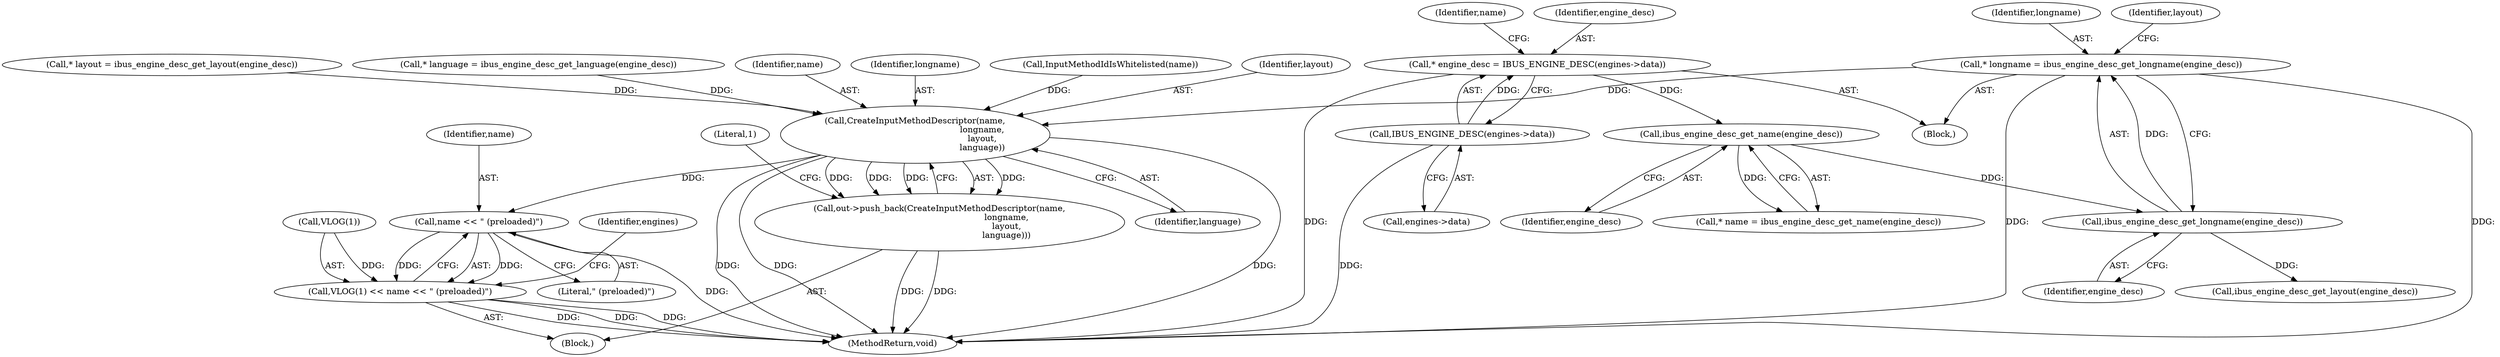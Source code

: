 digraph "0_Chrome_dc7b094a338c6c521f918f478e993f0f74bbea0d_41@pointer" {
"1000126" [label="(Call,* longname = ibus_engine_desc_get_longname(engine_desc))"];
"1000128" [label="(Call,ibus_engine_desc_get_longname(engine_desc))"];
"1000123" [label="(Call,ibus_engine_desc_get_name(engine_desc))"];
"1000114" [label="(Call,* engine_desc = IBUS_ENGINE_DESC(engines->data))"];
"1000116" [label="(Call,IBUS_ENGINE_DESC(engines->data))"];
"1000145" [label="(Call,CreateInputMethodDescriptor(name,\n                                                  longname,\n                                                  layout,\n                                                  language))"];
"1000144" [label="(Call,out->push_back(CreateInputMethodDescriptor(name,\n                                                  longname,\n                                                  layout,\n                                                  language)))"];
"1000153" [label="(Call,name << \" (preloaded)\")"];
"1000150" [label="(Call,VLOG(1) << name << \" (preloaded)\")"];
"1000124" [label="(Identifier,engine_desc)"];
"1000122" [label="(Identifier,name)"];
"1000112" [label="(Block,)"];
"1000117" [label="(Call,engines->data)"];
"1000150" [label="(Call,VLOG(1) << name << \" (preloaded)\")"];
"1000131" [label="(Call,* layout = ibus_engine_desc_get_layout(engine_desc))"];
"1000109" [label="(Identifier,engines)"];
"1000136" [label="(Call,* language = ibus_engine_desc_get_language(engine_desc))"];
"1000116" [label="(Call,IBUS_ENGINE_DESC(engines->data))"];
"1000155" [label="(Literal,\" (preloaded)\")"];
"1000146" [label="(Identifier,name)"];
"1000133" [label="(Call,ibus_engine_desc_get_layout(engine_desc))"];
"1000144" [label="(Call,out->push_back(CreateInputMethodDescriptor(name,\n                                                  longname,\n                                                  layout,\n                                                  language)))"];
"1000129" [label="(Identifier,engine_desc)"];
"1000115" [label="(Identifier,engine_desc)"];
"1000153" [label="(Call,name << \" (preloaded)\")"];
"1000127" [label="(Identifier,longname)"];
"1000156" [label="(MethodReturn,void)"];
"1000143" [label="(Block,)"];
"1000121" [label="(Call,* name = ibus_engine_desc_get_name(engine_desc))"];
"1000132" [label="(Identifier,layout)"];
"1000151" [label="(Call,VLOG(1))"];
"1000152" [label="(Literal,1)"];
"1000147" [label="(Identifier,longname)"];
"1000154" [label="(Identifier,name)"];
"1000141" [label="(Call,InputMethodIdIsWhitelisted(name))"];
"1000114" [label="(Call,* engine_desc = IBUS_ENGINE_DESC(engines->data))"];
"1000148" [label="(Identifier,layout)"];
"1000149" [label="(Identifier,language)"];
"1000123" [label="(Call,ibus_engine_desc_get_name(engine_desc))"];
"1000126" [label="(Call,* longname = ibus_engine_desc_get_longname(engine_desc))"];
"1000145" [label="(Call,CreateInputMethodDescriptor(name,\n                                                  longname,\n                                                  layout,\n                                                  language))"];
"1000128" [label="(Call,ibus_engine_desc_get_longname(engine_desc))"];
"1000126" -> "1000112"  [label="AST: "];
"1000126" -> "1000128"  [label="CFG: "];
"1000127" -> "1000126"  [label="AST: "];
"1000128" -> "1000126"  [label="AST: "];
"1000132" -> "1000126"  [label="CFG: "];
"1000126" -> "1000156"  [label="DDG: "];
"1000126" -> "1000156"  [label="DDG: "];
"1000128" -> "1000126"  [label="DDG: "];
"1000126" -> "1000145"  [label="DDG: "];
"1000128" -> "1000129"  [label="CFG: "];
"1000129" -> "1000128"  [label="AST: "];
"1000123" -> "1000128"  [label="DDG: "];
"1000128" -> "1000133"  [label="DDG: "];
"1000123" -> "1000121"  [label="AST: "];
"1000123" -> "1000124"  [label="CFG: "];
"1000124" -> "1000123"  [label="AST: "];
"1000121" -> "1000123"  [label="CFG: "];
"1000123" -> "1000121"  [label="DDG: "];
"1000114" -> "1000123"  [label="DDG: "];
"1000114" -> "1000112"  [label="AST: "];
"1000114" -> "1000116"  [label="CFG: "];
"1000115" -> "1000114"  [label="AST: "];
"1000116" -> "1000114"  [label="AST: "];
"1000122" -> "1000114"  [label="CFG: "];
"1000114" -> "1000156"  [label="DDG: "];
"1000116" -> "1000114"  [label="DDG: "];
"1000116" -> "1000117"  [label="CFG: "];
"1000117" -> "1000116"  [label="AST: "];
"1000116" -> "1000156"  [label="DDG: "];
"1000145" -> "1000144"  [label="AST: "];
"1000145" -> "1000149"  [label="CFG: "];
"1000146" -> "1000145"  [label="AST: "];
"1000147" -> "1000145"  [label="AST: "];
"1000148" -> "1000145"  [label="AST: "];
"1000149" -> "1000145"  [label="AST: "];
"1000144" -> "1000145"  [label="CFG: "];
"1000145" -> "1000156"  [label="DDG: "];
"1000145" -> "1000156"  [label="DDG: "];
"1000145" -> "1000156"  [label="DDG: "];
"1000145" -> "1000144"  [label="DDG: "];
"1000145" -> "1000144"  [label="DDG: "];
"1000145" -> "1000144"  [label="DDG: "];
"1000145" -> "1000144"  [label="DDG: "];
"1000141" -> "1000145"  [label="DDG: "];
"1000131" -> "1000145"  [label="DDG: "];
"1000136" -> "1000145"  [label="DDG: "];
"1000145" -> "1000153"  [label="DDG: "];
"1000144" -> "1000143"  [label="AST: "];
"1000152" -> "1000144"  [label="CFG: "];
"1000144" -> "1000156"  [label="DDG: "];
"1000144" -> "1000156"  [label="DDG: "];
"1000153" -> "1000150"  [label="AST: "];
"1000153" -> "1000155"  [label="CFG: "];
"1000154" -> "1000153"  [label="AST: "];
"1000155" -> "1000153"  [label="AST: "];
"1000150" -> "1000153"  [label="CFG: "];
"1000153" -> "1000156"  [label="DDG: "];
"1000153" -> "1000150"  [label="DDG: "];
"1000153" -> "1000150"  [label="DDG: "];
"1000150" -> "1000143"  [label="AST: "];
"1000151" -> "1000150"  [label="AST: "];
"1000109" -> "1000150"  [label="CFG: "];
"1000150" -> "1000156"  [label="DDG: "];
"1000150" -> "1000156"  [label="DDG: "];
"1000150" -> "1000156"  [label="DDG: "];
"1000151" -> "1000150"  [label="DDG: "];
}
